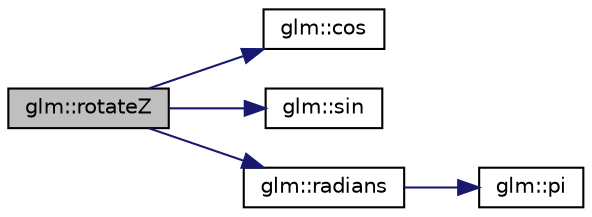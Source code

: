 digraph "glm::rotateZ"
{
  edge [fontname="Helvetica",fontsize="10",labelfontname="Helvetica",labelfontsize="10"];
  node [fontname="Helvetica",fontsize="10",shape=record];
  rankdir="LR";
  Node1 [label="glm::rotateZ",height=0.2,width=0.4,color="black", fillcolor="grey75", style="filled", fontcolor="black"];
  Node1 -> Node2 [color="midnightblue",fontsize="10",style="solid",fontname="Helvetica"];
  Node2 [label="glm::cos",height=0.2,width=0.4,color="black", fillcolor="white", style="filled",URL="$group__core__func__trigonometric.html#gac6708d4f0895dc79b65f50db00840167"];
  Node1 -> Node3 [color="midnightblue",fontsize="10",style="solid",fontname="Helvetica"];
  Node3 [label="glm::sin",height=0.2,width=0.4,color="black", fillcolor="white", style="filled",URL="$group__core__func__trigonometric.html#gafbab21016b7f3bc21afb09a7e42e2df1"];
  Node1 -> Node4 [color="midnightblue",fontsize="10",style="solid",fontname="Helvetica"];
  Node4 [label="glm::radians",height=0.2,width=0.4,color="black", fillcolor="white", style="filled",URL="$group__core__func__trigonometric.html#ga431d31cdb060059bc5b0696e212f1453"];
  Node4 -> Node5 [color="midnightblue",fontsize="10",style="solid",fontname="Helvetica"];
  Node5 [label="glm::pi",height=0.2,width=0.4,color="black", fillcolor="white", style="filled",URL="$group__gtc__constants.html#gae671930537266a9a650ccb4b88757692"];
}
